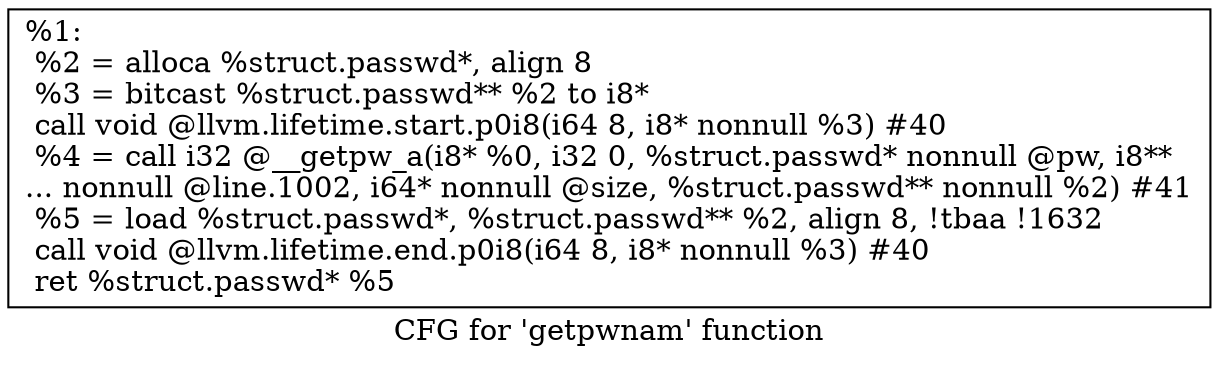 digraph "CFG for 'getpwnam' function" {
	label="CFG for 'getpwnam' function";

	Node0x1f85ce0 [shape=record,label="{%1:\l  %2 = alloca %struct.passwd*, align 8\l  %3 = bitcast %struct.passwd** %2 to i8*\l  call void @llvm.lifetime.start.p0i8(i64 8, i8* nonnull %3) #40\l  %4 = call i32 @__getpw_a(i8* %0, i32 0, %struct.passwd* nonnull @pw, i8**\l... nonnull @line.1002, i64* nonnull @size, %struct.passwd** nonnull %2) #41\l  %5 = load %struct.passwd*, %struct.passwd** %2, align 8, !tbaa !1632\l  call void @llvm.lifetime.end.p0i8(i64 8, i8* nonnull %3) #40\l  ret %struct.passwd* %5\l}"];
}
